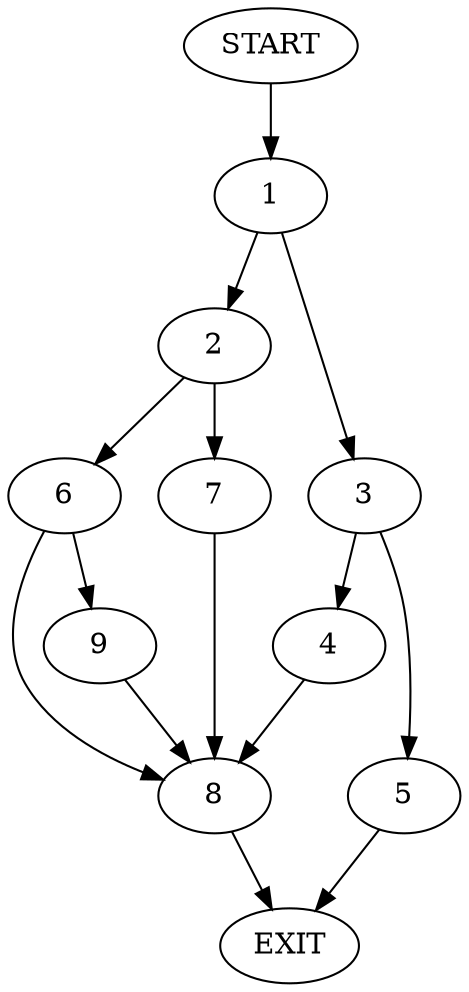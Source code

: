 digraph {
0 [label="START"]
10 [label="EXIT"]
0 -> 1
1 -> 2
1 -> 3
3 -> 4
3 -> 5
2 -> 6
2 -> 7
7 -> 8
6 -> 8
6 -> 9
8 -> 10
9 -> 8
4 -> 8
5 -> 10
}
